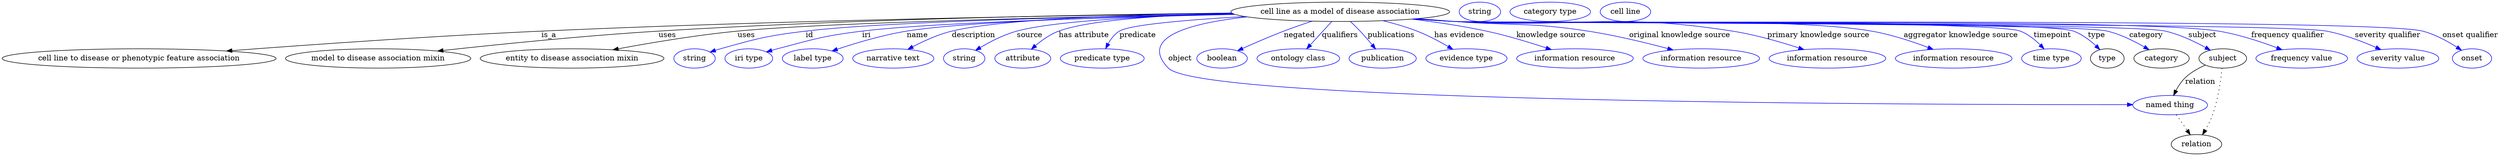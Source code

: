digraph {
	graph [bb="0,0,4641.8,283"];
	node [label="\N"];
	"cell line as a model of disease association"	[height=0.5,
		label="cell line as a model of disease association",
		pos="2487.8,265",
		width=5.6509];
	"cell line to disease or phenotypic feature association"	[height=0.5,
		pos="254.78,178",
		width=7.0771];
	"cell line as a model of disease association" -> "cell line to disease or phenotypic feature association"	[label=is_a,
		lp="1016.8,221.5",
		pos="e,417.36,191.9 2287.1,262.02 2001.7,258.57 1462,249.75 1002.8,229 805.46,220.08 579.21,204.17 427.68,192.68"];
	"model to disease association mixin"	[height=0.5,
		pos="699.78,178",
		width=4.7843];
	"cell line as a model of disease association" -> "model to disease association mixin"	[label=uses,
		lp="1237.3,221.5",
		pos="e,810.39,191.82 2286,262.66 2035.8,260.02 1596.5,252.19 1220.8,229 1083.3,220.51 925.91,204.54 820.43,192.93"];
	"entity to disease association mixin"	[height=0.5,
		pos="1060.8,178",
		width=4.7482];
	"cell line as a model of disease association" -> "entity to disease association mixin"	[label=uses,
		lp="1383.3,221.5",
		pos="e,1136.5,194.2 2289.3,260.93 2016.5,256.16 1539.7,245.76 1366.8,229 1291.9,221.75 1207.6,207.52 1146.5,196.09"];
	id	[color=blue,
		height=0.5,
		label=string,
		pos="1287.8,178",
		width=1.0652];
	"cell line as a model of disease association" -> id	[color=blue,
		label=id,
		lp="1500.8,221.5",
		pos="e,1316.8,189.97 2289.4,261.02 2044.4,256.65 1642.2,246.98 1493.8,229 1422.6,220.37 1404.9,215.35 1335.8,196 1332.7,195.13 1329.5,\
194.16 1326.3,193.14",
		style=solid];
	iri	[color=blue,
		height=0.5,
		label="iri type",
		pos="1388.8,178",
		width=1.2277];
	"cell line as a model of disease association" -> iri	[color=blue,
		label=iri,
		lp="1606.8,221.5",
		pos="e,1421.7,190.14 2291.5,260.11 2071.2,255.07 1727.7,244.98 1598.8,229 1528,220.23 1510.7,214.25 1441.8,196 1438.4,195.11 1434.9,194.13 \
1431.5,193.11",
		style=solid];
	name	[color=blue,
		height=0.5,
		label="label type",
		pos="1507.8,178",
		width=1.5707];
	"cell line as a model of disease association" -> name	[color=blue,
		label=name,
		lp="1701.8,221.5",
		pos="e,1543.5,191.97 2289.6,260.75 2089.5,256.51 1794.3,247.34 1681.8,229 1637.3,221.75 1588.1,206.94 1553.4,195.31",
		style=solid];
	description	[color=blue,
		height=0.5,
		label="narrative text",
		pos="1657.8,178",
		width=2.0943];
	"cell line as a model of disease association" -> description	[color=blue,
		label=description,
		lp="1806.3,221.5",
		pos="e,1684.7,195.02 2285.6,262.83 2107,260.21 1860.6,252.31 1765.8,229 1740.5,222.8 1714,210.63 1693.6,199.84",
		style=solid];
	source	[color=blue,
		height=0.5,
		label=string,
		pos="1789.8,178",
		width=1.0652];
	"cell line as a model of disease association" -> source	[color=blue,
		label=source,
		lp="1910.8,221.5",
		pos="e,1811,193.29 2288.8,261.26 2143.6,257.6 1960,249.03 1886.8,229 1862.9,222.47 1838.1,209.59 1819.6,198.53",
		style=solid];
	"has attribute"	[color=blue,
		height=0.5,
		label=attribute,
		pos="1897.8,178",
		width=1.4443];
	"cell line as a model of disease association" -> "has attribute"	[color=blue,
		label="has attribute",
		lp="2011.8,221.5",
		pos="e,1913.8,195.18 2286.7,262.21 2164.9,258.88 2022.4,250.31 1964.8,229 1948.8,223.11 1933.5,212.16 1921.5,202.01",
		style=solid];
	predicate	[color=blue,
		height=0.5,
		label="predicate type",
		pos="2045.8,178",
		width=2.1665];
	"cell line as a model of disease association" -> predicate	[color=blue,
		label=predicate,
		lp="2111.8,221.5",
		pos="e,2052.1,196.39 2310.6,256.13 2209.2,250.35 2098.2,241.35 2077.8,229 2068.7,223.54 2061.8,214.45 2056.8,205.5",
		style=solid];
	object	[color=blue,
		height=0.5,
		label="named thing",
		pos="4032.8,91",
		width=1.9318];
	"cell line as a model of disease association" -> object	[color=blue,
		label=object,
		lp="2190.8,178",
		pos="e,3963.2,91.868 2315.5,255.42 2212.7,244.26 2112.2,218.65 2168.8,160 2231.6,94.894 3604.6,91.636 3953,91.86",
		style=solid];
	negated	[color=blue,
		height=0.5,
		label=boolean,
		pos="2268.8,178",
		width=1.2999];
	"cell line as a model of disease association" -> negated	[color=blue,
		label=negated,
		lp="2411.8,221.5",
		pos="e,2297.5,192.48 2435.4,247.58 2418.5,242 2399.7,235.52 2382.8,229 2357.1,219.12 2328.8,206.72 2306.8,196.74",
		style=solid];
	qualifiers	[color=blue,
		height=0.5,
		label="ontology class",
		pos="2409.8,178",
		width=2.1304];
	"cell line as a model of disease association" -> qualifiers	[color=blue,
		label=qualifiers,
		lp="2487.3,221.5",
		pos="e,2425.3,195.89 2472,246.8 2460.6,234.39 2445.1,217.46 2432.4,203.62",
		style=solid];
	publications	[color=blue,
		height=0.5,
		label=publication,
		pos="2566.8,178",
		width=1.7332];
	"cell line as a model of disease association" -> publications	[color=blue,
		label=publications,
		lp="2582.8,221.5",
		pos="e,2553.6,195.62 2506.6,246.96 2512.6,241.37 2519.1,235.05 2524.8,229 2532.4,220.96 2540.3,211.79 2547.1,203.52",
		style=solid];
	"has evidence"	[color=blue,
		height=0.5,
		label="evidence type",
		pos="2722.8,178",
		width=2.0943];
	"cell line as a model of disease association" -> "has evidence"	[color=blue,
		label="has evidence",
		lp="2709.3,221.5",
		pos="e,2697.5,195.08 2567.2,248.41 2588.2,243.25 2610.6,236.79 2630.8,229 2650.7,221.31 2671.6,210.17 2688.5,200.36",
		style=solid];
	"knowledge source"	[color=blue,
		height=0.5,
		label="information resource",
		pos="2924.8,178",
		width=3.015];
	"cell line as a model of disease association" -> "knowledge source"	[color=blue,
		label="knowledge source",
		lp="2880.3,221.5",
		pos="e,2880.8,194.5 2621,251.34 2665.4,245.93 2715,238.6 2759.8,229 2797.6,220.9 2839.2,208.25 2871.2,197.7",
		style=solid];
	"original knowledge source"	[color=blue,
		height=0.5,
		label="information resource",
		pos="3159.8,178",
		width=3.015];
	"cell line as a model of disease association" -> "original knowledge source"	[color=blue,
		label="original knowledge source",
		lp="3119.8,221.5",
		pos="e,3107.3,193.9 2632.4,252.31 2655.3,250.51 2678.7,248.68 2700.8,247 2811,238.6 2839.5,245.79 2948.8,229 2999.4,221.21 3055.8,207.58 \
3097.6,196.51",
		style=solid];
	"primary knowledge source"	[color=blue,
		height=0.5,
		label="information resource",
		pos="3394.8,178",
		width=3.015];
	"cell line as a model of disease association" -> "primary knowledge source"	[color=blue,
		label="primary knowledge source",
		lp="3377.8,221.5",
		pos="e,3351.1,194.53 2627.8,251.93 2652.1,250.09 2677.2,248.35 2700.8,247 2930.3,233.85 2990.6,264.51 3217.8,229 3260,222.4 3306.4,209.04 \
3341.1,197.79",
		style=solid];
	"aggregator knowledge source"	[color=blue,
		height=0.5,
		label="information resource",
		pos="3629.8,178",
		width=3.015];
	"cell line as a model of disease association" -> "aggregator knowledge source"	[color=blue,
		label="aggregator knowledge source",
		lp="3643.3,221.5",
		pos="e,3591.6,194.95 2626.3,251.8 2651.1,249.95 2676.7,248.24 2700.8,247 2873,238.13 3306.8,258.1 3476.8,229 3512.9,222.82 3552.2,209.84 \
3581.9,198.66",
		style=solid];
	timepoint	[color=blue,
		height=0.5,
		label="time type",
		pos="3811.8,178",
		width=1.5346];
	"cell line as a model of disease association" -> timepoint	[color=blue,
		label=timepoint,
		lp="3813.8,221.5",
		pos="e,3798,195.91 2625.5,251.74 2650.5,249.87 2676.4,248.18 2700.8,247 2759.2,244.17 3699.1,249.84 3753.8,229 3767.8,223.64 3780.8,213.25 \
3790.9,203.32",
		style=solid];
	type	[height=0.5,
		pos="3915.8,178",
		width=0.86659];
	"cell line as a model of disease association" -> type	[color=blue,
		label=type,
		lp="3895.8,221.5",
		pos="e,3902,194.47 2625.5,251.71 2650.5,249.85 2676.4,248.16 2700.8,247 2764.7,243.95 3792.5,250.54 3852.8,229 3868.6,223.35 3883.4,211.97 \
3894.8,201.5",
		style=solid];
	category	[height=0.5,
		pos="4016.8,178",
		width=1.4263];
	"cell line as a model of disease association" -> category	[color=blue,
		label=category,
		lp="3988.3,221.5",
		pos="e,3993.4,194.31 2625.2,251.72 2650.3,249.85 2676.3,248.16 2700.8,247 2768.2,243.81 3850.2,244.87 3915.8,229 3940.2,223.09 3965.6,\
210.49 3984.8,199.42",
		style=solid];
	subject	[height=0.5,
		pos="4130.8,178",
		width=1.2277];
	"cell line as a model of disease association" -> subject	[color=blue,
		label=subject,
		lp="4092.8,221.5",
		pos="e,4107.6,193.36 2625.2,251.69 2650.3,249.82 2676.3,248.14 2700.8,247 2774.2,243.57 3952.1,245.43 4023.8,229 4050.3,222.92 4078.1,\
209.71 4098.7,198.4",
		style=solid];
	"frequency qualifier"	[color=blue,
		height=0.5,
		label="frequency value",
		pos="4277.8,178",
		width=2.3651];
	"cell line as a model of disease association" -> "frequency qualifier"	[color=blue,
		label="frequency qualifier",
		lp="4251.8,221.5",
		pos="e,4241,194.33 2624.9,251.7 2650.1,249.82 2676.2,248.13 2700.8,247 2858.6,239.71 3966.8,254.54 4122.8,229 4160.3,222.86 4201.2,209.37 \
4231.5,197.96",
		style=solid];
	"severity qualifier"	[color=blue,
		height=0.5,
		label="severity value",
		pos="4456.8,178",
		width=2.1123];
	"cell line as a model of disease association" -> "severity qualifier"	[color=blue,
		label="severity qualifier",
		lp="4437.8,221.5",
		pos="e,4425.2,194.47 2624.9,251.66 2650.1,249.79 2676.2,248.11 2700.8,247 2790.9,242.91 4235.1,245.62 4323.8,229 4355.7,223.01 4390,209.96 \
4415.7,198.69",
		style=solid];
	"onset qualifier"	[color=blue,
		height=0.5,
		label=onset,
		pos="4593.8,178",
		width=1.011];
	"cell line as a model of disease association" -> "onset qualifier"	[color=blue,
		label="onset qualifier",
		lp="4590.3,221.5",
		pos="e,4574.4,193.37 2624.6,251.66 2649.9,249.78 2676.1,248.11 2700.8,247 2800.8,242.51 4405.9,254.37 4502.8,229 4525.5,223.05 4548.7,\
210.2 4565.9,199.02",
		style=solid];
	relation	[height=0.5,
		pos="4081.8,18",
		width=1.2999];
	object -> relation	[pos="e,4070.2,35.705 4044.4,73.174 4050.4,64.509 4057.8,53.768 4064.4,44.141",
		style=dotted];
	association_type	[color=blue,
		height=0.5,
		label=string,
		pos="2747.8,265",
		width=1.0652];
	association_category	[color=blue,
		height=0.5,
		label="category type",
		pos="2878.8,265",
		width=2.0762];
	subject -> object	[label=relation,
		lp="4088.8,134.5",
		pos="e,4039.2,108.97 4098.3,165.59 4085.5,159.94 4071.4,152.13 4060.8,142 4053.8,135.31 4048,126.48 4043.6,118.1"];
	subject -> relation	[pos="e,4093,35.828 4129.4,159.99 4127.3,139.02 4122.4,102.55 4111.8,73 4108.3,63.258 4103.2,53.189 4098.1,44.423",
		style=dotted];
	"cell line as a model of disease association_subject"	[color=blue,
		height=0.5,
		label="cell line",
		pos="3018.8,265",
		width=1.2999];
}
